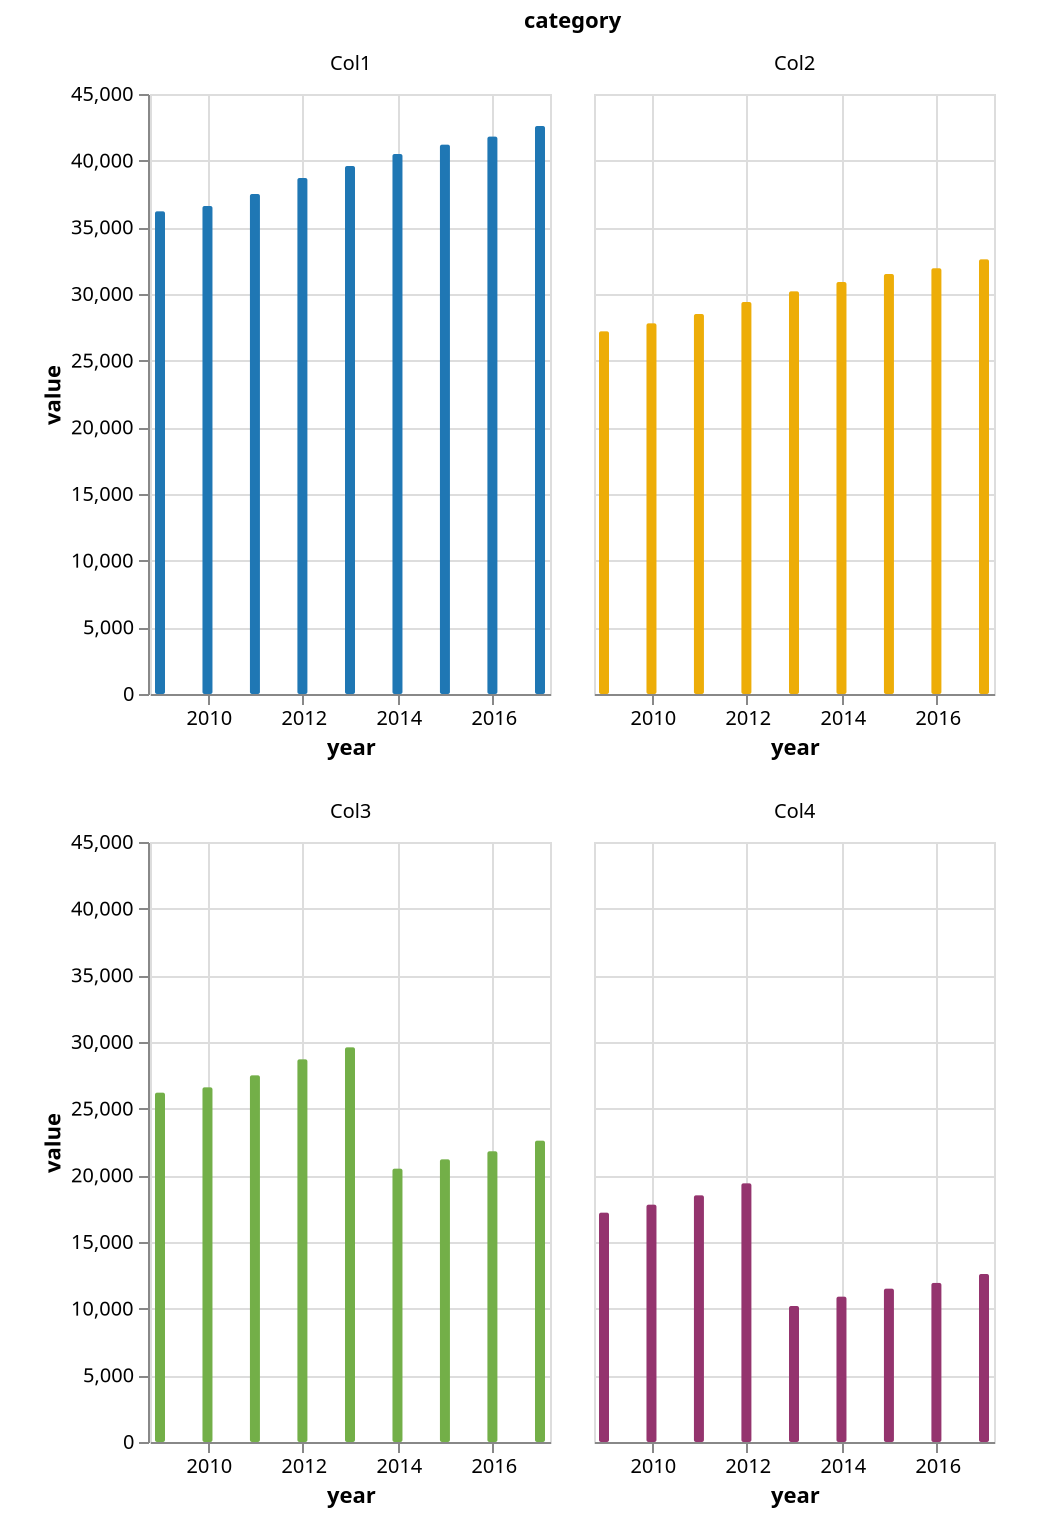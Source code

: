 {
  "$schema": "https://vega.github.io/schema/vega-lite/v5.json",
  "mode": "vega-lite",
  "data": {
    "values": [
      {
        "year": "2009",
        "category": "Col1",
        "value": 36200
      },
      {
        "year": "2009",
        "category": "Col2",
        "value": 27200
      },
      {
        "year": "2009",
        "category": "Col3",
        "value": 26200
      },
      {
        "year": "2009",
        "category": "Col4",
        "value": 17200
      },
      {
        "year": "2010",
        "category": "Col1",
        "value": 36600
      },
      {
        "year": "2010",
        "category": "Col2",
        "value": 27800
      },
      {
        "year": "2010",
        "category": "Col3",
        "value": 26600
      },
      {
        "year": "2010",
        "category": "Col4",
        "value": 17800
      },
      {
        "year": "2011",
        "category": "Col1",
        "value": 37500
      },
      {
        "year": "2011",
        "category": "Col2",
        "value": 28500
      },
      {
        "year": "2011",
        "category": "Col3",
        "value": 27500
      },
      {
        "year": "2011",
        "category": "Col4",
        "value": 18500
      },
      {
        "year": "2012",
        "category": "Col1",
        "value": 38700
      },
      {
        "year": "2012",
        "category": "Col2",
        "value": 29400
      },
      {
        "year": "2012",
        "category": "Col3",
        "value": 28700
      },
      {
        "year": "2012",
        "category": "Col4",
        "value": 19400
      },
      {
        "year": "2013",
        "category": "Col1",
        "value": 39600
      },
      {
        "year": "2013",
        "category": "Col2",
        "value": 30200
      },
      {
        "year": "2013",
        "category": "Col3",
        "value": 29600
      },
      {
        "year": "2013",
        "category": "Col4",
        "value": 10200
      },
      {
        "year": "2014",
        "category": "Col1",
        "value": 40500
      },
      {
        "year": "2014",
        "category": "Col2",
        "value": 30900
      },
      {
        "year": "2014",
        "category": "Col3",
        "value": 20500
      },
      {
        "year": "2014",
        "category": "Col4",
        "value": 10900
      },
      {
        "year": "2015",
        "category": "Col1",
        "value": 41200
      },
      {
        "year": "2015",
        "category": "Col2",
        "value": 31500
      },
      {
        "year": "2015",
        "category": "Col3",
        "value": 21200
      },
      {
        "year": "2015",
        "category": "Col4",
        "value": 11500
      },
      {
        "year": "2016",
        "category": "Col1",
        "value": 41803
      },
      {
        "year": "2016",
        "category": "Col2",
        "value": 31931
      },
      {
        "year": "2016",
        "category": "Col3",
        "value": 21803
      },
      {
        "year": "2016",
        "category": "Col4",
        "value": 11931
      },
      {
        "year": "2017",
        "category": "Col1",
        "value": 42600
      },
      {
        "year": "2017",
        "category": "Col2",
        "value": 32600
      },
      {
        "year": "2017",
        "category": "Col3",
        "value": 22600
      },
      {
        "year": "2017",
        "category": "Col4",
        "value": 12600
      }
    ]
  },
  "padding": {
    "left": 20,
    "top": 5,
    "right": 30,
    "bottom": 5
  },
  "width": 200,
  "height": 300,
  "background": "#ffffff",
  "mark": {
    "type": "bar",
    "cornerRadius": 1,
    "tooltip": true,
    "binSpacing": 1
  },
  "resolve": {
    "scale": {
      "color": "independent"
    },
    "axis": {
      "x": "independent",
      "y": "shared"
    }
  },
  "encoding": {
    "facet": {
      "field": "category",
      "type": "nominal",
      "columns": 2,
      "spacing": 20
    },
    "x": {
      "field": "year",
      "type": "temporal",
      "axis": {
        "title": "year",
        "orient": "bottom",
        "format": "%Y"
      }
    },
    "y": {
      "type": "quantitative",
      "field": "value",
      "axis": {
        "title": "value",
        "orient": "left"
      }
    },
    "opacity": {
      "value": 1
    },
    "color": {
      "field": "category",
      "type": "nominal",
      "scale": {
        "domain": [
          "Col1",
          "Col2",
          "Col3",
          "Col4"
        ],
        "range": [
          "#1f77b4",
          "#EDAD08",
          "#73AF48",
          "#94346E"
        ]
      },
      "legend": null
    }
  }
}